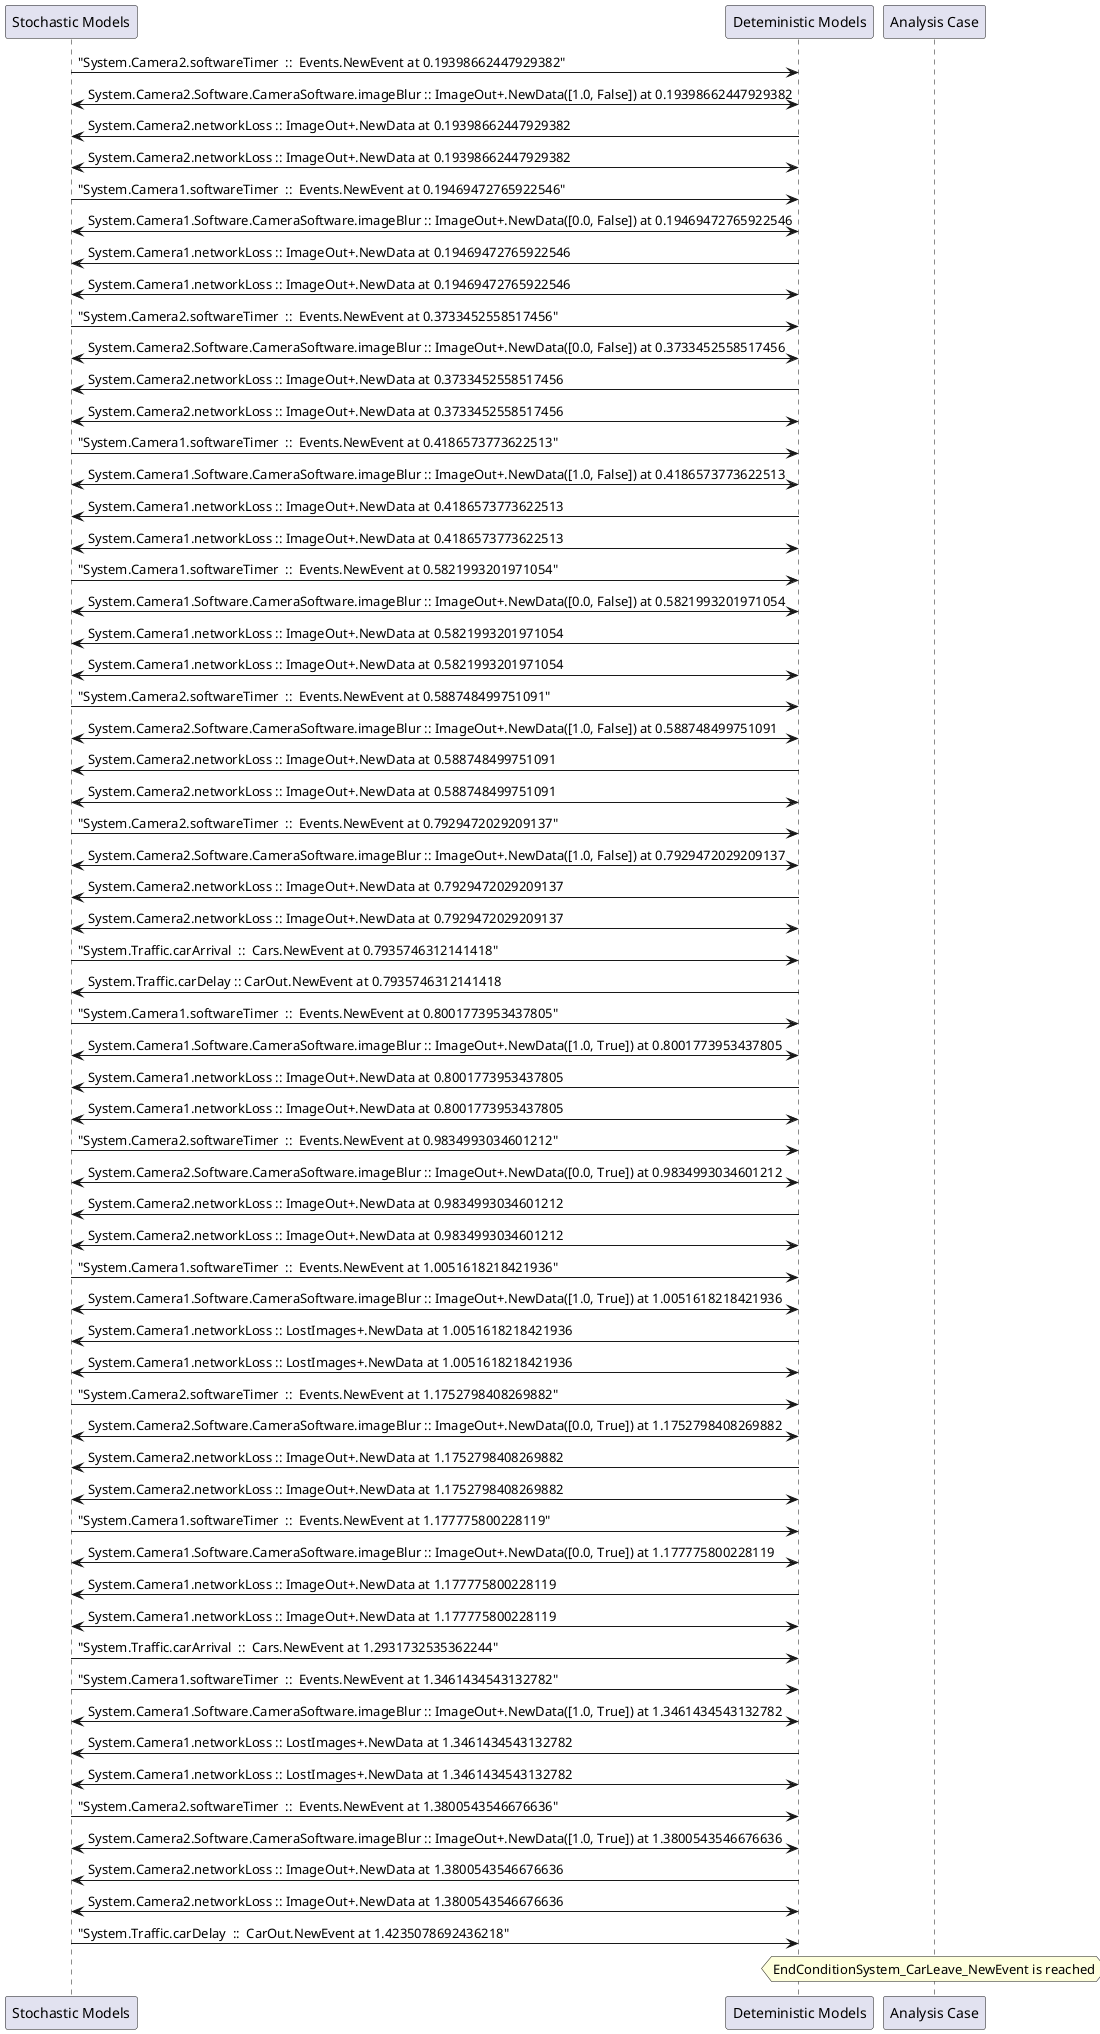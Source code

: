 
	@startuml
	participant "Stochastic Models" as stochmodel
	participant "Deteministic Models" as detmodel
	participant "Analysis Case" as analysis
	{37362_stop} stochmodel -> detmodel : "System.Camera2.softwareTimer  ::  Events.NewEvent at 0.19398662447929382"
detmodel <-> stochmodel : System.Camera2.Software.CameraSoftware.imageBlur :: ImageOut+.NewData([1.0, False]) at 0.19398662447929382
detmodel -> stochmodel : System.Camera2.networkLoss :: ImageOut+.NewData at 0.19398662447929382
detmodel <-> stochmodel : System.Camera2.networkLoss :: ImageOut+.NewData at 0.19398662447929382
{37346_stop} stochmodel -> detmodel : "System.Camera1.softwareTimer  ::  Events.NewEvent at 0.19469472765922546"
detmodel <-> stochmodel : System.Camera1.Software.CameraSoftware.imageBlur :: ImageOut+.NewData([0.0, False]) at 0.19469472765922546
detmodel -> stochmodel : System.Camera1.networkLoss :: ImageOut+.NewData at 0.19469472765922546
detmodel <-> stochmodel : System.Camera1.networkLoss :: ImageOut+.NewData at 0.19469472765922546
{37363_stop} stochmodel -> detmodel : "System.Camera2.softwareTimer  ::  Events.NewEvent at 0.3733452558517456"
detmodel <-> stochmodel : System.Camera2.Software.CameraSoftware.imageBlur :: ImageOut+.NewData([0.0, False]) at 0.3733452558517456
detmodel -> stochmodel : System.Camera2.networkLoss :: ImageOut+.NewData at 0.3733452558517456
detmodel <-> stochmodel : System.Camera2.networkLoss :: ImageOut+.NewData at 0.3733452558517456
{37347_stop} stochmodel -> detmodel : "System.Camera1.softwareTimer  ::  Events.NewEvent at 0.4186573773622513"
detmodel <-> stochmodel : System.Camera1.Software.CameraSoftware.imageBlur :: ImageOut+.NewData([1.0, False]) at 0.4186573773622513
detmodel -> stochmodel : System.Camera1.networkLoss :: ImageOut+.NewData at 0.4186573773622513
detmodel <-> stochmodel : System.Camera1.networkLoss :: ImageOut+.NewData at 0.4186573773622513
{37348_stop} stochmodel -> detmodel : "System.Camera1.softwareTimer  ::  Events.NewEvent at 0.5821993201971054"
detmodel <-> stochmodel : System.Camera1.Software.CameraSoftware.imageBlur :: ImageOut+.NewData([0.0, False]) at 0.5821993201971054
detmodel -> stochmodel : System.Camera1.networkLoss :: ImageOut+.NewData at 0.5821993201971054
detmodel <-> stochmodel : System.Camera1.networkLoss :: ImageOut+.NewData at 0.5821993201971054
{37364_stop} stochmodel -> detmodel : "System.Camera2.softwareTimer  ::  Events.NewEvent at 0.588748499751091"
detmodel <-> stochmodel : System.Camera2.Software.CameraSoftware.imageBlur :: ImageOut+.NewData([1.0, False]) at 0.588748499751091
detmodel -> stochmodel : System.Camera2.networkLoss :: ImageOut+.NewData at 0.588748499751091
detmodel <-> stochmodel : System.Camera2.networkLoss :: ImageOut+.NewData at 0.588748499751091
{37365_stop} stochmodel -> detmodel : "System.Camera2.softwareTimer  ::  Events.NewEvent at 0.7929472029209137"
detmodel <-> stochmodel : System.Camera2.Software.CameraSoftware.imageBlur :: ImageOut+.NewData([1.0, False]) at 0.7929472029209137
detmodel -> stochmodel : System.Camera2.networkLoss :: ImageOut+.NewData at 0.7929472029209137
detmodel <-> stochmodel : System.Camera2.networkLoss :: ImageOut+.NewData at 0.7929472029209137
{37378_stop} stochmodel -> detmodel : "System.Traffic.carArrival  ::  Cars.NewEvent at 0.7935746312141418"
{37388_start} detmodel -> stochmodel : System.Traffic.carDelay :: CarOut.NewEvent at 0.7935746312141418
{37349_stop} stochmodel -> detmodel : "System.Camera1.softwareTimer  ::  Events.NewEvent at 0.8001773953437805"
detmodel <-> stochmodel : System.Camera1.Software.CameraSoftware.imageBlur :: ImageOut+.NewData([1.0, True]) at 0.8001773953437805
detmodel -> stochmodel : System.Camera1.networkLoss :: ImageOut+.NewData at 0.8001773953437805
detmodel <-> stochmodel : System.Camera1.networkLoss :: ImageOut+.NewData at 0.8001773953437805
{37366_stop} stochmodel -> detmodel : "System.Camera2.softwareTimer  ::  Events.NewEvent at 0.9834993034601212"
detmodel <-> stochmodel : System.Camera2.Software.CameraSoftware.imageBlur :: ImageOut+.NewData([0.0, True]) at 0.9834993034601212
detmodel -> stochmodel : System.Camera2.networkLoss :: ImageOut+.NewData at 0.9834993034601212
detmodel <-> stochmodel : System.Camera2.networkLoss :: ImageOut+.NewData at 0.9834993034601212
{37350_stop} stochmodel -> detmodel : "System.Camera1.softwareTimer  ::  Events.NewEvent at 1.0051618218421936"
detmodel <-> stochmodel : System.Camera1.Software.CameraSoftware.imageBlur :: ImageOut+.NewData([1.0, True]) at 1.0051618218421936
detmodel -> stochmodel : System.Camera1.networkLoss :: LostImages+.NewData at 1.0051618218421936
detmodel <-> stochmodel : System.Camera1.networkLoss :: LostImages+.NewData at 1.0051618218421936
{37367_stop} stochmodel -> detmodel : "System.Camera2.softwareTimer  ::  Events.NewEvent at 1.1752798408269882"
detmodel <-> stochmodel : System.Camera2.Software.CameraSoftware.imageBlur :: ImageOut+.NewData([0.0, True]) at 1.1752798408269882
detmodel -> stochmodel : System.Camera2.networkLoss :: ImageOut+.NewData at 1.1752798408269882
detmodel <-> stochmodel : System.Camera2.networkLoss :: ImageOut+.NewData at 1.1752798408269882
{37351_stop} stochmodel -> detmodel : "System.Camera1.softwareTimer  ::  Events.NewEvent at 1.177775800228119"
detmodel <-> stochmodel : System.Camera1.Software.CameraSoftware.imageBlur :: ImageOut+.NewData([0.0, True]) at 1.177775800228119
detmodel -> stochmodel : System.Camera1.networkLoss :: ImageOut+.NewData at 1.177775800228119
detmodel <-> stochmodel : System.Camera1.networkLoss :: ImageOut+.NewData at 1.177775800228119
{37379_stop} stochmodel -> detmodel : "System.Traffic.carArrival  ::  Cars.NewEvent at 1.2931732535362244"
{37352_stop} stochmodel -> detmodel : "System.Camera1.softwareTimer  ::  Events.NewEvent at 1.3461434543132782"
detmodel <-> stochmodel : System.Camera1.Software.CameraSoftware.imageBlur :: ImageOut+.NewData([1.0, True]) at 1.3461434543132782
detmodel -> stochmodel : System.Camera1.networkLoss :: LostImages+.NewData at 1.3461434543132782
detmodel <-> stochmodel : System.Camera1.networkLoss :: LostImages+.NewData at 1.3461434543132782
{37368_stop} stochmodel -> detmodel : "System.Camera2.softwareTimer  ::  Events.NewEvent at 1.3800543546676636"
detmodel <-> stochmodel : System.Camera2.Software.CameraSoftware.imageBlur :: ImageOut+.NewData([1.0, True]) at 1.3800543546676636
detmodel -> stochmodel : System.Camera2.networkLoss :: ImageOut+.NewData at 1.3800543546676636
detmodel <-> stochmodel : System.Camera2.networkLoss :: ImageOut+.NewData at 1.3800543546676636
{37388_stop} stochmodel -> detmodel : "System.Traffic.carDelay  ::  CarOut.NewEvent at 1.4235078692436218"
{37388_start} <-> {37388_stop} : delay
hnote over analysis 
EndConditionSystem_CarLeave_NewEvent is reached
endnote
@enduml